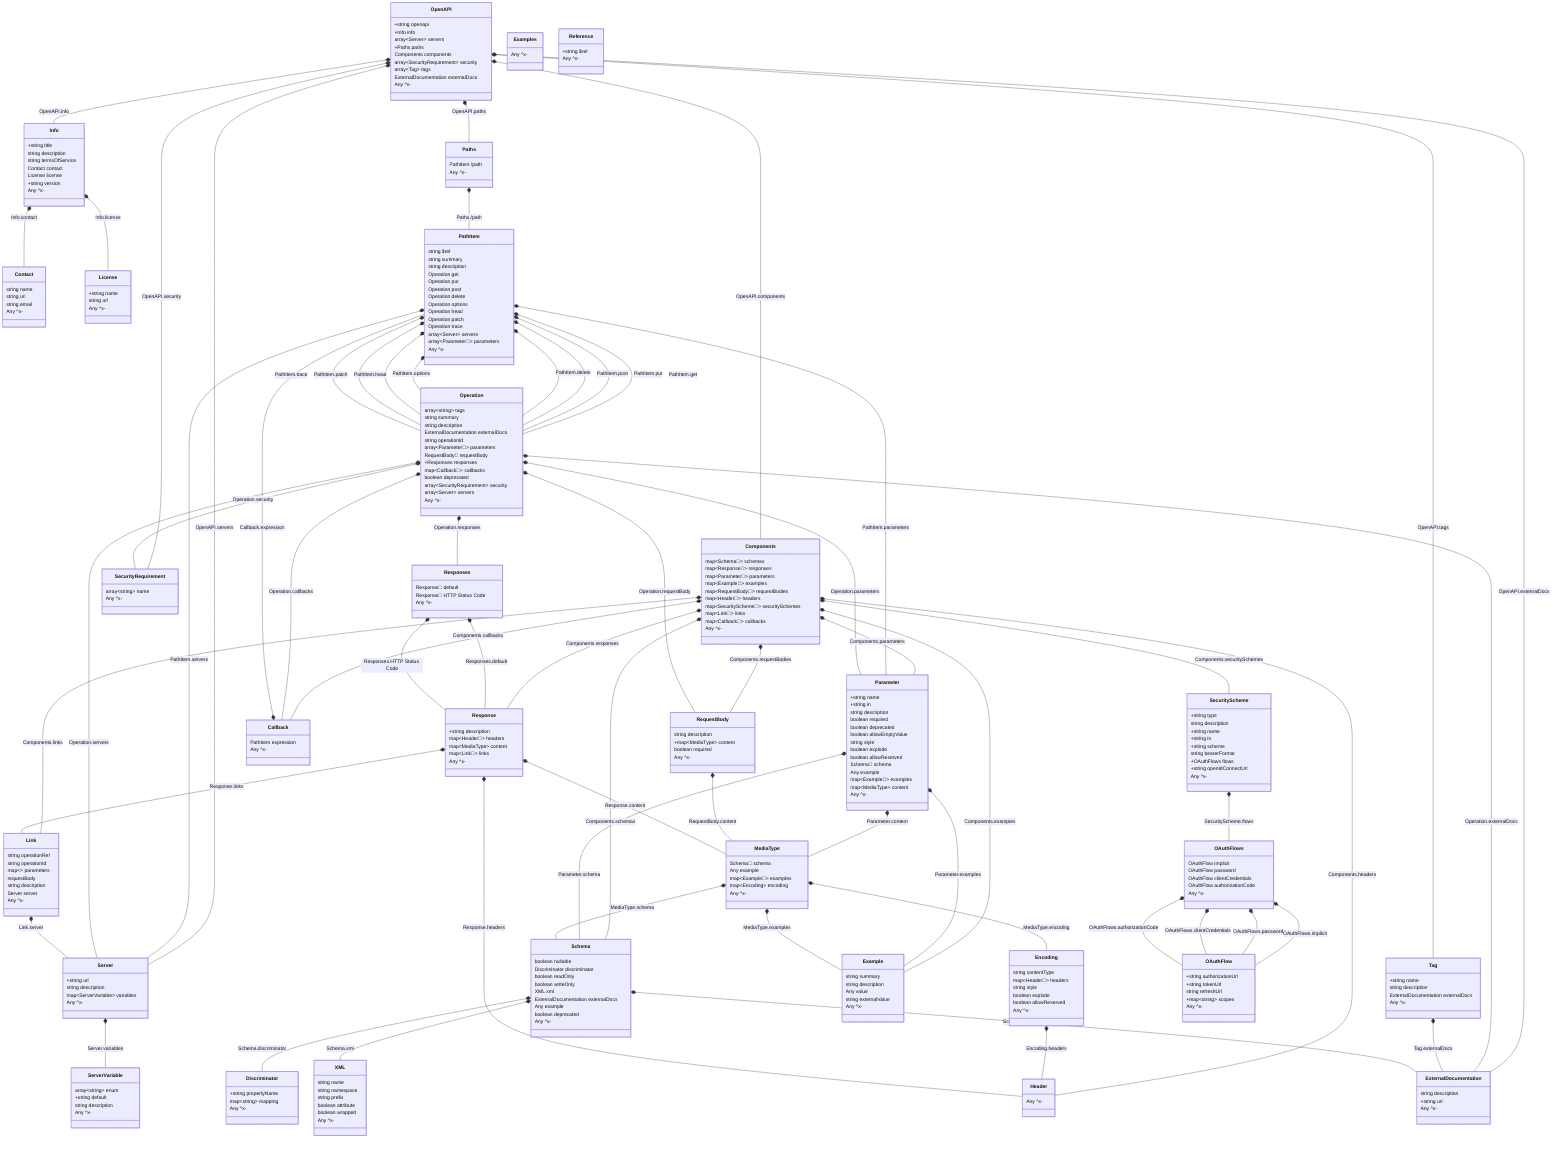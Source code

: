 classDiagram
  class OpenAPI:::OpenAPI {
    +string openapi
    +Info info
    array~Server~ servers
    +Paths paths
    Components components
    array~SecurityRequirement~ security
    array~Tag~ tags
    ExternalDocumentation externalDocs
    Any ^x-
  }
  OpenAPI *-- Info : OpenAPI.info
  OpenAPI *-- Server : OpenAPI.servers
  OpenAPI *-- Paths : OpenAPI.paths
  OpenAPI *-- Components : OpenAPI.components
  OpenAPI *-- SecurityRequirement : OpenAPI.security
  OpenAPI *-- Tag : OpenAPI.tags
  OpenAPI *-- ExternalDocumentation : OpenAPI.externalDocs

  class Info:::Info {
    +string title
    string description
    string termsOfService
    Contact contact
    License license
    +string version
    Any ^x-
  }
  Info *-- Contact : Info.contact
  Info *-- License : Info.license

  class Contact:::Contact {
    string name
    string url
    string email
    Any ^x-
  }

  class License:::License {
    +string name
    string url
    Any ^x-
  }

  class Server:::Server {
    +string url
    string description
    map~ServerVariable~ variables
    Any ^x-
  }
  Server *-- ServerVariable : Server.variables

  class ServerVariable:::ServerVariable {
    array~string~ enum
    +string default
    string description
    Any ^x-
  }

  class Components:::Components {
    map~Schema🔗~ schemas
    map~Response🔗~ responses
    map~Parameter🔗~ parameters
    map~Example🔗~ examples
    map~RequestBody🔗~ requestBodies
    map~Header🔗~ headers
    map~SecurityScheme🔗~ securitySchemes
    map~Link🔗~ links
    map~Callback🔗~ callbacks
    Any ^x-
  }
  Components *-- Schema : Components.schemas
  Components *-- Response : Components.responses
  Components *-- Parameter : Components.parameters
  Components *-- Example : Components.examples
  Components *-- RequestBody : Components.requestBodies
  Components *-- Header : Components.headers
  Components *-- SecurityScheme : Components.securitySchemes
  Components *-- Link : Components.links
  Components *-- Callback : Components.callbacks

  class Paths:::Paths {
    PathItem /path
    Any ^x-
  }
  Paths *-- PathItem : Paths./path

  class PathItem:::PathItem {
    string $ref
    string summary
    string description
    Operation get
    Operation put
    Operation post
    Operation delete
    Operation options
    Operation head
    Operation patch
    Operation trace
    array~Server~ servers
    array~Parameter🔗~ parameters
    Any ^x-
  }
  PathItem *-- Operation : PathItem.get
  PathItem *-- Operation : PathItem.put
  PathItem *-- Operation : PathItem.post
  PathItem *-- Operation : PathItem.delete
  PathItem *-- Operation : PathItem.options
  PathItem *-- Operation : PathItem.head
  PathItem *-- Operation : PathItem.patch
  PathItem *-- Operation : PathItem.trace
  PathItem *-- Server : PathItem.servers
  PathItem *-- Parameter : PathItem.parameters

  class Operation:::Operation {
    array~string~ tags
    string summary
    string description
    ExternalDocumentation externalDocs
    string operationId
    array~Parameter🔗~ parameters
    RequestBody🔗 requestBody
    +Responses responses
    map~Callback🔗~ callbacks
    boolean deprecated
    array~SecurityRequirement~ security
    array~Server~ servers
    Any ^x-
  }
  Operation *-- ExternalDocumentation : Operation.externalDocs
  Operation *-- Parameter : Operation.parameters
  Operation *-- RequestBody : Operation.requestBody
  Operation *-- Responses : Operation.responses
  Operation *-- Callback : Operation.callbacks
  Operation *-- SecurityRequirement : Operation.security
  Operation *-- Server : Operation.servers

  class ExternalDocumentation:::ExternalDocumentation {
    string description
    +string url
    Any ^x-
  }

  class Parameter:::Parameter {
    +string name
    +string in
    string description
    boolean required
    boolean deprecated
    boolean allowEmptyValue
    string style
    boolean explode
    boolean allowReserved
    Schema🔗 schema
    Any example
    map~Example🔗~ examples
    map~MediaType~ content
    Any ^x-
  }
  Parameter *-- Schema : Parameter.schema
  Parameter *-- Example : Parameter.examples
  Parameter *-- MediaType : Parameter.content

  class RequestBody:::RequestBody {
    string description
    +map~MediaType~ content
    boolean required
    Any ^x-
  }
  RequestBody *-- MediaType : RequestBody.content

  class MediaType:::MediaType {
    Schema🔗 schema
    Any example
    map~Example🔗~ examples
    map~Encoding~ encoding
    Any ^x-
  }
  MediaType *-- Schema : MediaType.schema
  MediaType *-- Example : MediaType.examples
  MediaType *-- Encoding : MediaType.encoding

  class Encoding:::Encoding {
    string contentType
    map~Header🔗~ headers
    string style
    boolean explode
    boolean allowReserved
    Any ^x-
  }
  Encoding *-- Header : Encoding.headers

  class Responses:::Responses {
    Response🔗 default
    Response🔗 HTTP Status Code
    Any ^x-
  }
  Responses *-- Response : Responses.default
  Responses *-- Response : Responses.HTTP Status Code

  class Response:::Response {
    +string description
    map~Header🔗~ headers
    map~MediaType~ content
    map~Link🔗~ links
    Any ^x-
  }
  Response *-- Header : Response.headers
  Response *-- MediaType : Response.content
  Response *-- Link : Response.links

  class Callback:::Callback {
    PathItem expression
    Any ^x-
  }
  Callback *-- PathItem : Callback.expression

  class Example:::Example {
    string summary
    string description
    Any value
    string externalValue
    Any ^x-
  }

  class Link:::Link {
    string operationRef
    string operationId
    map~~ parameters
     requestBody
    string description
    Server server
    Any ^x-
  }
  Link *-- Server : Link.server

  class Header:::Header {
    Any ^x-
  }

  class Tag:::Tag {
    +string name
    string description
    ExternalDocumentation externalDocs
    Any ^x-
  }
  Tag *-- ExternalDocumentation : Tag.externalDocs

  class Examples:::Examples {
    Any ^x-
  }

  class Reference:::Reference {
    +string $ref
    Any ^x-
  }

  class Schema:::Schema {
    boolean nullable
    Discriminator discriminator
    boolean readOnly
    boolean writeOnly
    XML xml
    ExternalDocumentation externalDocs
    Any example
    boolean deprecated
    Any ^x-
  }
  Schema *-- Discriminator : Schema.discriminator
  Schema *-- XML : Schema.xml
  Schema *-- ExternalDocumentation : Schema.externalDocs

  class Discriminator:::Discriminator {
    +string propertyName
    map~string~ mapping
    Any ^x-
  }

  class XML:::XML {
    string name
    string namespace
    string prefix
    boolean attribute
    boolean wrapped
    Any ^x-
  }

  class SecurityScheme:::SecurityScheme {
    +string type
    string description
    +string name
    +string in
    +string scheme
    string bearerFormat
    +OAuthFlows flows
    +string openIdConnectUrl
    Any ^x-
  }
  SecurityScheme *-- OAuthFlows : SecurityScheme.flows

  class OAuthFlows:::OAuthFlows {
    OAuthFlow implicit
    OAuthFlow password
    OAuthFlow clientCredentials
    OAuthFlow authorizationCode
    Any ^x-
  }
  OAuthFlows *-- OAuthFlow : OAuthFlows.implicit
  OAuthFlows *-- OAuthFlow : OAuthFlows.password
  OAuthFlows *-- OAuthFlow : OAuthFlows.clientCredentials
  OAuthFlows *-- OAuthFlow : OAuthFlows.authorizationCode

  class OAuthFlow:::OAuthFlow {
    +string authorizationUrl
    +string tokenUrl
    string refreshUrl
    +map~string~ scopes
    Any ^x-
  }

  class SecurityRequirement:::SecurityRequirement {
    array~string~ name
    Any ^x-
  }